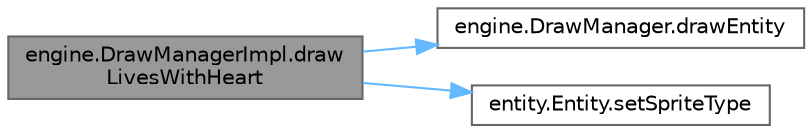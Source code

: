 digraph "engine.DrawManagerImpl.drawLivesWithHeart"
{
 // LATEX_PDF_SIZE
  bgcolor="transparent";
  edge [fontname=Helvetica,fontsize=10,labelfontname=Helvetica,labelfontsize=10];
  node [fontname=Helvetica,fontsize=10,shape=box,height=0.2,width=0.4];
  rankdir="LR";
  Node1 [id="Node000001",label="engine.DrawManagerImpl.draw\lLivesWithHeart",height=0.2,width=0.4,color="gray40", fillcolor="grey60", style="filled", fontcolor="black",tooltip=" "];
  Node1 -> Node2 [id="edge1_Node000001_Node000002",color="steelblue1",style="solid",tooltip=" "];
  Node2 [id="Node000002",label="engine.DrawManager.drawEntity",height=0.2,width=0.4,color="grey40", fillcolor="white", style="filled",URL="$classengine_1_1_draw_manager.html#a3ef1def588c0f283cf6066af12d7ad63",tooltip="Draws an entity, using the apropiate image."];
  Node1 -> Node3 [id="edge2_Node000001_Node000003",color="steelblue1",style="solid",tooltip=" "];
  Node3 [id="Node000003",label="entity.Entity.setSpriteType",height=0.2,width=0.4,color="grey40", fillcolor="white", style="filled",URL="$classentity_1_1_entity.html#a6ca6a574524059ce8c1977c88961246c",tooltip="Constructor, establishes the entity's generic properties."];
}
